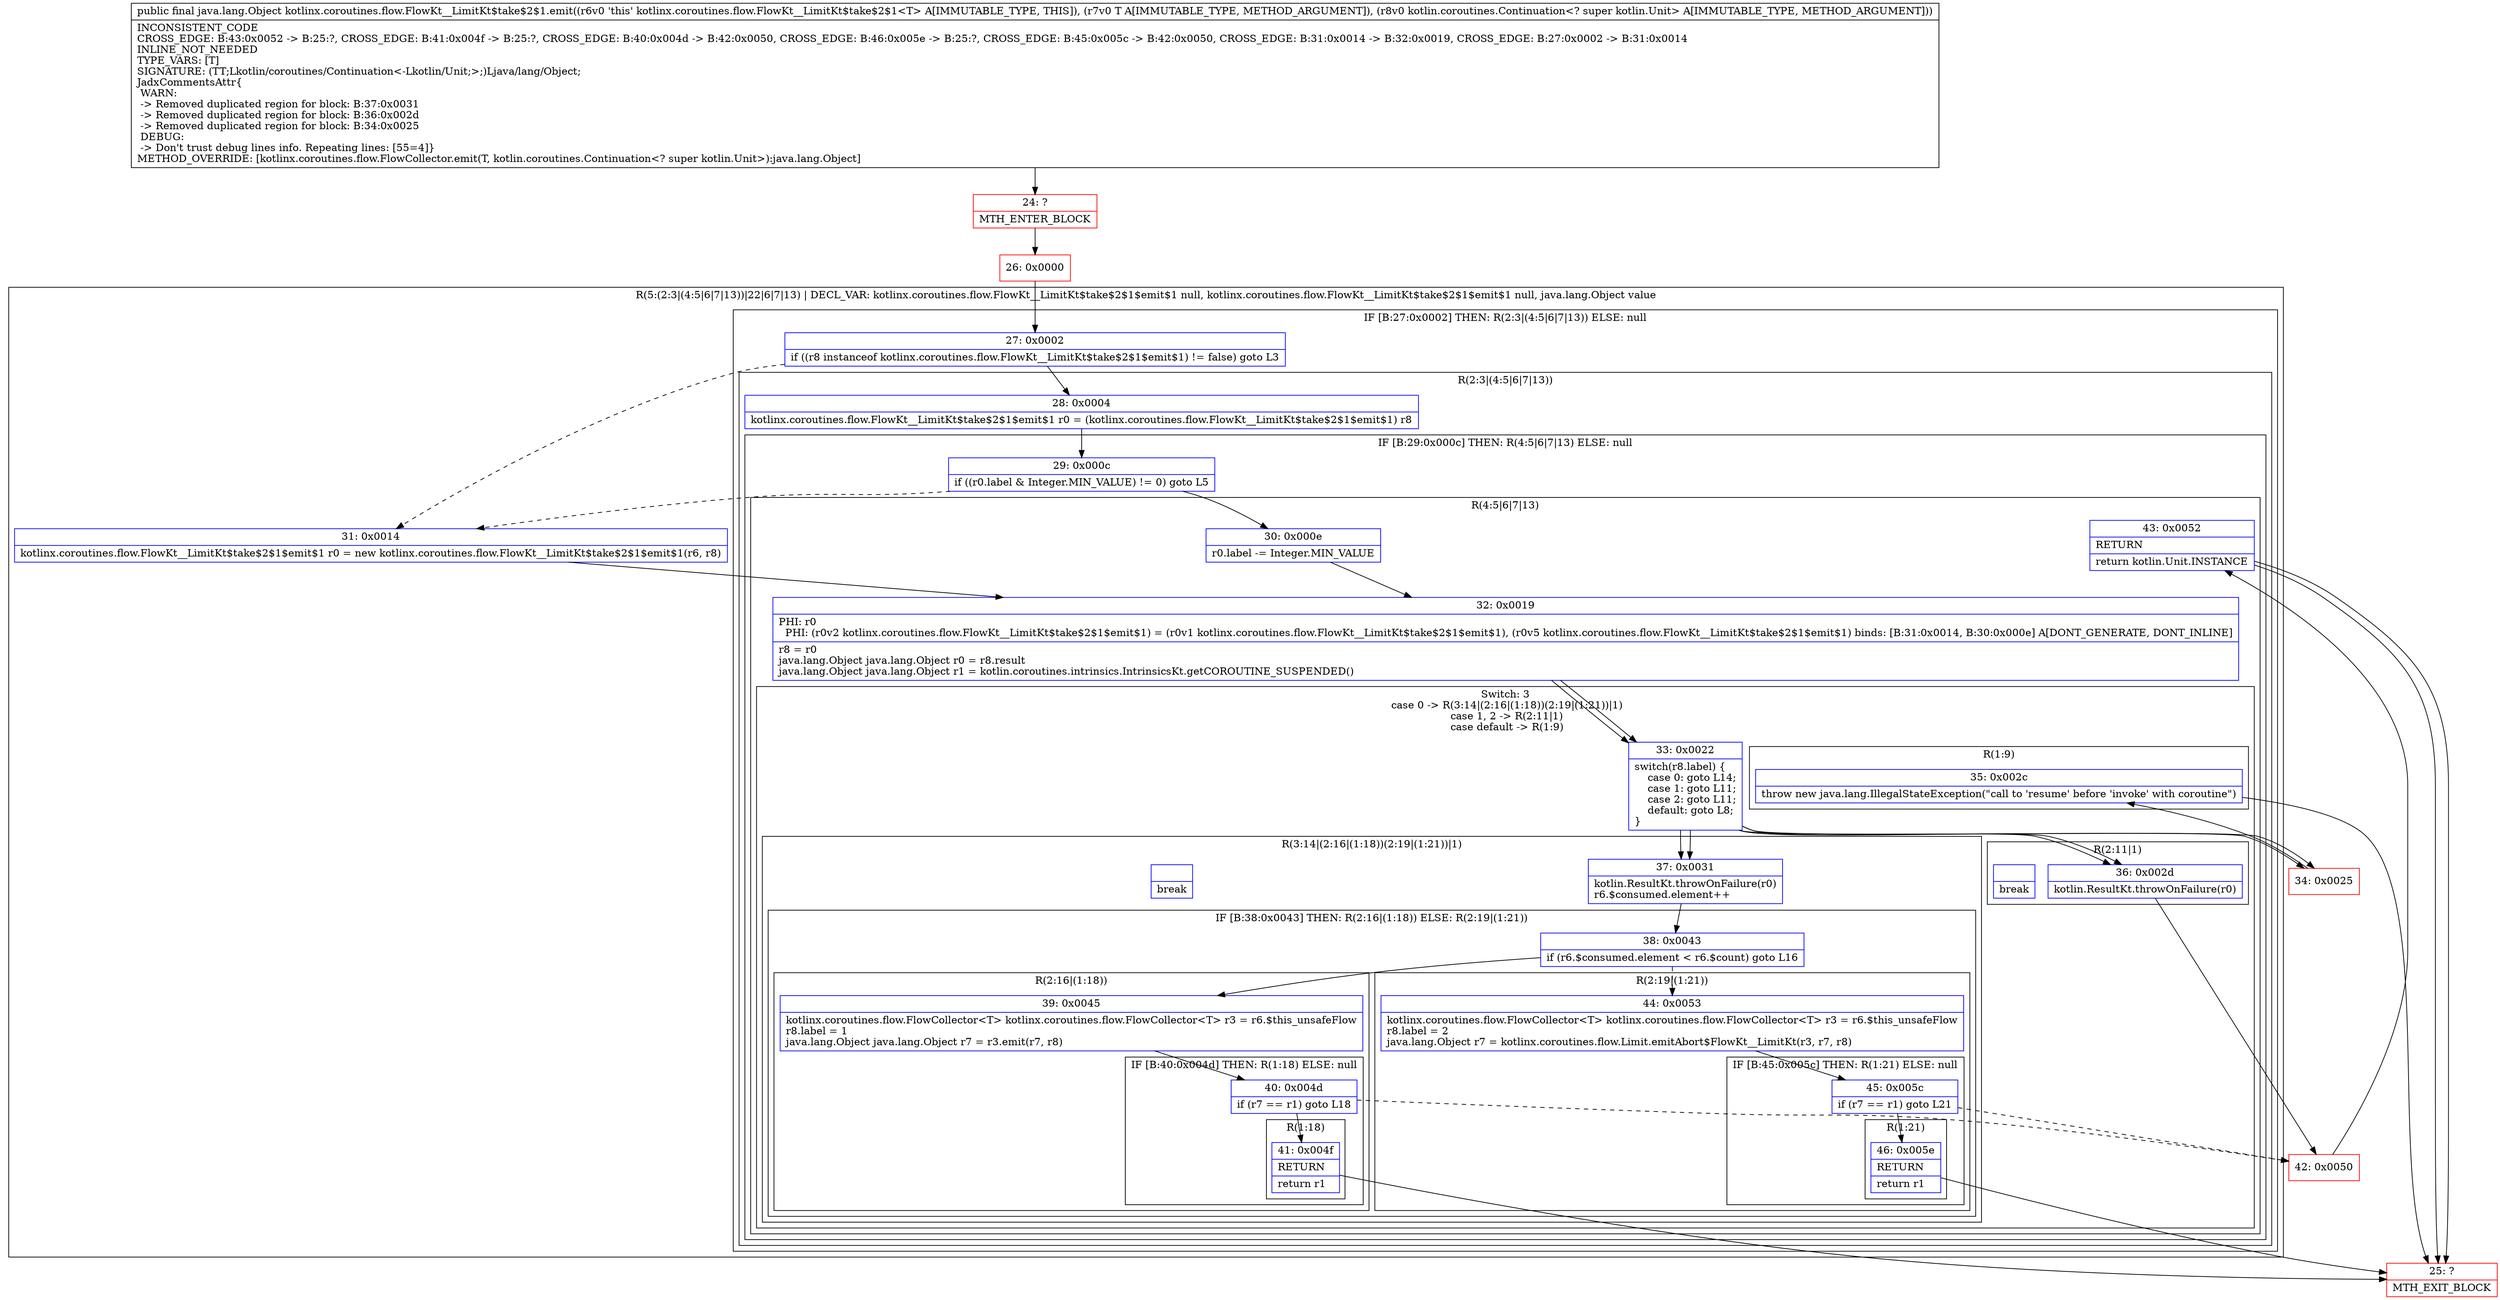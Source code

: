 digraph "CFG forkotlinx.coroutines.flow.FlowKt__LimitKt$take$2$1.emit(Ljava\/lang\/Object;Lkotlin\/coroutines\/Continuation;)Ljava\/lang\/Object;" {
subgraph cluster_Region_2096642698 {
label = "R(5:(2:3|(4:5|6|7|13))|22|6|7|13) | DECL_VAR: kotlinx.coroutines.flow.FlowKt__LimitKt$take$2$1$emit$1 null, kotlinx.coroutines.flow.FlowKt__LimitKt$take$2$1$emit$1 null, java.lang.Object value\l";
node [shape=record,color=blue];
subgraph cluster_IfRegion_2044522780 {
label = "IF [B:27:0x0002] THEN: R(2:3|(4:5|6|7|13)) ELSE: null";
node [shape=record,color=blue];
Node_27 [shape=record,label="{27\:\ 0x0002|if ((r8 instanceof kotlinx.coroutines.flow.FlowKt__LimitKt$take$2$1$emit$1) != false) goto L3\l}"];
subgraph cluster_Region_1776853014 {
label = "R(2:3|(4:5|6|7|13))";
node [shape=record,color=blue];
Node_28 [shape=record,label="{28\:\ 0x0004|kotlinx.coroutines.flow.FlowKt__LimitKt$take$2$1$emit$1 r0 = (kotlinx.coroutines.flow.FlowKt__LimitKt$take$2$1$emit$1) r8\l}"];
subgraph cluster_IfRegion_1010191724 {
label = "IF [B:29:0x000c] THEN: R(4:5|6|7|13) ELSE: null";
node [shape=record,color=blue];
Node_29 [shape=record,label="{29\:\ 0x000c|if ((r0.label & Integer.MIN_VALUE) != 0) goto L5\l}"];
subgraph cluster_Region_1689903420 {
label = "R(4:5|6|7|13)";
node [shape=record,color=blue];
Node_30 [shape=record,label="{30\:\ 0x000e|r0.label \-= Integer.MIN_VALUE\l}"];
Node_32 [shape=record,label="{32\:\ 0x0019|PHI: r0 \l  PHI: (r0v2 kotlinx.coroutines.flow.FlowKt__LimitKt$take$2$1$emit$1) = (r0v1 kotlinx.coroutines.flow.FlowKt__LimitKt$take$2$1$emit$1), (r0v5 kotlinx.coroutines.flow.FlowKt__LimitKt$take$2$1$emit$1) binds: [B:31:0x0014, B:30:0x000e] A[DONT_GENERATE, DONT_INLINE]\l|r8 = r0\ljava.lang.Object java.lang.Object r0 = r8.result\ljava.lang.Object java.lang.Object r1 = kotlin.coroutines.intrinsics.IntrinsicsKt.getCOROUTINE_SUSPENDED()\l}"];
subgraph cluster_SwitchRegion_1083151108 {
label = "Switch: 3
 case 0 -> R(3:14|(2:16|(1:18))(2:19|(1:21))|1)
 case 1, 2 -> R(2:11|1)
 case default -> R(1:9)";
node [shape=record,color=blue];
Node_33 [shape=record,label="{33\:\ 0x0022|switch(r8.label) \{\l    case 0: goto L14;\l    case 1: goto L11;\l    case 2: goto L11;\l    default: goto L8;\l\}\l}"];
subgraph cluster_Region_1189751465 {
label = "R(3:14|(2:16|(1:18))(2:19|(1:21))|1)";
node [shape=record,color=blue];
Node_37 [shape=record,label="{37\:\ 0x0031|kotlin.ResultKt.throwOnFailure(r0)\lr6.$consumed.element++\l}"];
subgraph cluster_IfRegion_1285623294 {
label = "IF [B:38:0x0043] THEN: R(2:16|(1:18)) ELSE: R(2:19|(1:21))";
node [shape=record,color=blue];
Node_38 [shape=record,label="{38\:\ 0x0043|if (r6.$consumed.element \< r6.$count) goto L16\l}"];
subgraph cluster_Region_2107559413 {
label = "R(2:16|(1:18))";
node [shape=record,color=blue];
Node_39 [shape=record,label="{39\:\ 0x0045|kotlinx.coroutines.flow.FlowCollector\<T\> kotlinx.coroutines.flow.FlowCollector\<T\> r3 = r6.$this_unsafeFlow\lr8.label = 1\ljava.lang.Object java.lang.Object r7 = r3.emit(r7, r8)\l}"];
subgraph cluster_IfRegion_1293458732 {
label = "IF [B:40:0x004d] THEN: R(1:18) ELSE: null";
node [shape=record,color=blue];
Node_40 [shape=record,label="{40\:\ 0x004d|if (r7 == r1) goto L18\l}"];
subgraph cluster_Region_992345832 {
label = "R(1:18)";
node [shape=record,color=blue];
Node_41 [shape=record,label="{41\:\ 0x004f|RETURN\l|return r1\l}"];
}
}
}
subgraph cluster_Region_1364863552 {
label = "R(2:19|(1:21))";
node [shape=record,color=blue];
Node_44 [shape=record,label="{44\:\ 0x0053|kotlinx.coroutines.flow.FlowCollector\<T\> kotlinx.coroutines.flow.FlowCollector\<T\> r3 = r6.$this_unsafeFlow\lr8.label = 2\ljava.lang.Object r7 = kotlinx.coroutines.flow.Limit.emitAbort$FlowKt__LimitKt(r3, r7, r8)\l}"];
subgraph cluster_IfRegion_739062855 {
label = "IF [B:45:0x005c] THEN: R(1:21) ELSE: null";
node [shape=record,color=blue];
Node_45 [shape=record,label="{45\:\ 0x005c|if (r7 == r1) goto L21\l}"];
subgraph cluster_Region_1684181156 {
label = "R(1:21)";
node [shape=record,color=blue];
Node_46 [shape=record,label="{46\:\ 0x005e|RETURN\l|return r1\l}"];
}
}
}
}
Node_InsnContainer_1963282891 [shape=record,label="{|break\l}"];
}
subgraph cluster_Region_1292936932 {
label = "R(2:11|1)";
node [shape=record,color=blue];
Node_36 [shape=record,label="{36\:\ 0x002d|kotlin.ResultKt.throwOnFailure(r0)\l}"];
Node_InsnContainer_1800346214 [shape=record,label="{|break\l}"];
}
subgraph cluster_Region_1696360270 {
label = "R(1:9)";
node [shape=record,color=blue];
Node_35 [shape=record,label="{35\:\ 0x002c|throw new java.lang.IllegalStateException(\"call to 'resume' before 'invoke' with coroutine\")\l}"];
}
}
Node_43 [shape=record,label="{43\:\ 0x0052|RETURN\l|return kotlin.Unit.INSTANCE\l}"];
}
}
}
}
Node_31 [shape=record,label="{31\:\ 0x0014|kotlinx.coroutines.flow.FlowKt__LimitKt$take$2$1$emit$1 r0 = new kotlinx.coroutines.flow.FlowKt__LimitKt$take$2$1$emit$1(r6, r8)\l}"];
Node_32 [shape=record,label="{32\:\ 0x0019|PHI: r0 \l  PHI: (r0v2 kotlinx.coroutines.flow.FlowKt__LimitKt$take$2$1$emit$1) = (r0v1 kotlinx.coroutines.flow.FlowKt__LimitKt$take$2$1$emit$1), (r0v5 kotlinx.coroutines.flow.FlowKt__LimitKt$take$2$1$emit$1) binds: [B:31:0x0014, B:30:0x000e] A[DONT_GENERATE, DONT_INLINE]\l|r8 = r0\ljava.lang.Object java.lang.Object r0 = r8.result\ljava.lang.Object java.lang.Object r1 = kotlin.coroutines.intrinsics.IntrinsicsKt.getCOROUTINE_SUSPENDED()\l}"];
subgraph cluster_SwitchRegion_2051113302 {
label = "Switch: 0";
node [shape=record,color=blue];
Node_33 [shape=record,label="{33\:\ 0x0022|switch(r8.label) \{\l    case 0: goto L14;\l    case 1: goto L11;\l    case 2: goto L11;\l    default: goto L8;\l\}\l}"];
}
Node_43 [shape=record,label="{43\:\ 0x0052|RETURN\l|return kotlin.Unit.INSTANCE\l}"];
}
Node_24 [shape=record,color=red,label="{24\:\ ?|MTH_ENTER_BLOCK\l}"];
Node_26 [shape=record,color=red,label="{26\:\ 0x0000}"];
Node_34 [shape=record,color=red,label="{34\:\ 0x0025}"];
Node_25 [shape=record,color=red,label="{25\:\ ?|MTH_EXIT_BLOCK\l}"];
Node_42 [shape=record,color=red,label="{42\:\ 0x0050}"];
MethodNode[shape=record,label="{public final java.lang.Object kotlinx.coroutines.flow.FlowKt__LimitKt$take$2$1.emit((r6v0 'this' kotlinx.coroutines.flow.FlowKt__LimitKt$take$2$1\<T\> A[IMMUTABLE_TYPE, THIS]), (r7v0 T A[IMMUTABLE_TYPE, METHOD_ARGUMENT]), (r8v0 kotlin.coroutines.Continuation\<? super kotlin.Unit\> A[IMMUTABLE_TYPE, METHOD_ARGUMENT]))  | INCONSISTENT_CODE\lCROSS_EDGE: B:43:0x0052 \-\> B:25:?, CROSS_EDGE: B:41:0x004f \-\> B:25:?, CROSS_EDGE: B:40:0x004d \-\> B:42:0x0050, CROSS_EDGE: B:46:0x005e \-\> B:25:?, CROSS_EDGE: B:45:0x005c \-\> B:42:0x0050, CROSS_EDGE: B:31:0x0014 \-\> B:32:0x0019, CROSS_EDGE: B:27:0x0002 \-\> B:31:0x0014\lINLINE_NOT_NEEDED\lTYPE_VARS: [T]\lSIGNATURE: (TT;Lkotlin\/coroutines\/Continuation\<\-Lkotlin\/Unit;\>;)Ljava\/lang\/Object;\lJadxCommentsAttr\{\l WARN: \l \-\> Removed duplicated region for block: B:37:0x0031 \l \-\> Removed duplicated region for block: B:36:0x002d \l \-\> Removed duplicated region for block: B:34:0x0025 \l DEBUG: \l \-\> Don't trust debug lines info. Repeating lines: [55=4]\}\lMETHOD_OVERRIDE: [kotlinx.coroutines.flow.FlowCollector.emit(T, kotlin.coroutines.Continuation\<? super kotlin.Unit\>):java.lang.Object]\l}"];
MethodNode -> Node_24;Node_27 -> Node_28;
Node_27 -> Node_31[style=dashed];
Node_28 -> Node_29;
Node_29 -> Node_30;
Node_29 -> Node_31[style=dashed];
Node_30 -> Node_32;
Node_32 -> Node_33;
Node_33 -> Node_34;
Node_33 -> Node_36;
Node_33 -> Node_37;
Node_37 -> Node_38;
Node_38 -> Node_39;
Node_38 -> Node_44[style=dashed];
Node_39 -> Node_40;
Node_40 -> Node_41;
Node_40 -> Node_42[style=dashed];
Node_41 -> Node_25;
Node_44 -> Node_45;
Node_45 -> Node_46;
Node_45 -> Node_42[style=dashed];
Node_46 -> Node_25;
Node_36 -> Node_42;
Node_35 -> Node_25;
Node_43 -> Node_25;
Node_31 -> Node_32;
Node_32 -> Node_33;
Node_33 -> Node_34;
Node_33 -> Node_36;
Node_33 -> Node_37;
Node_43 -> Node_25;
Node_24 -> Node_26;
Node_26 -> Node_27;
Node_34 -> Node_35;
Node_42 -> Node_43;
}

